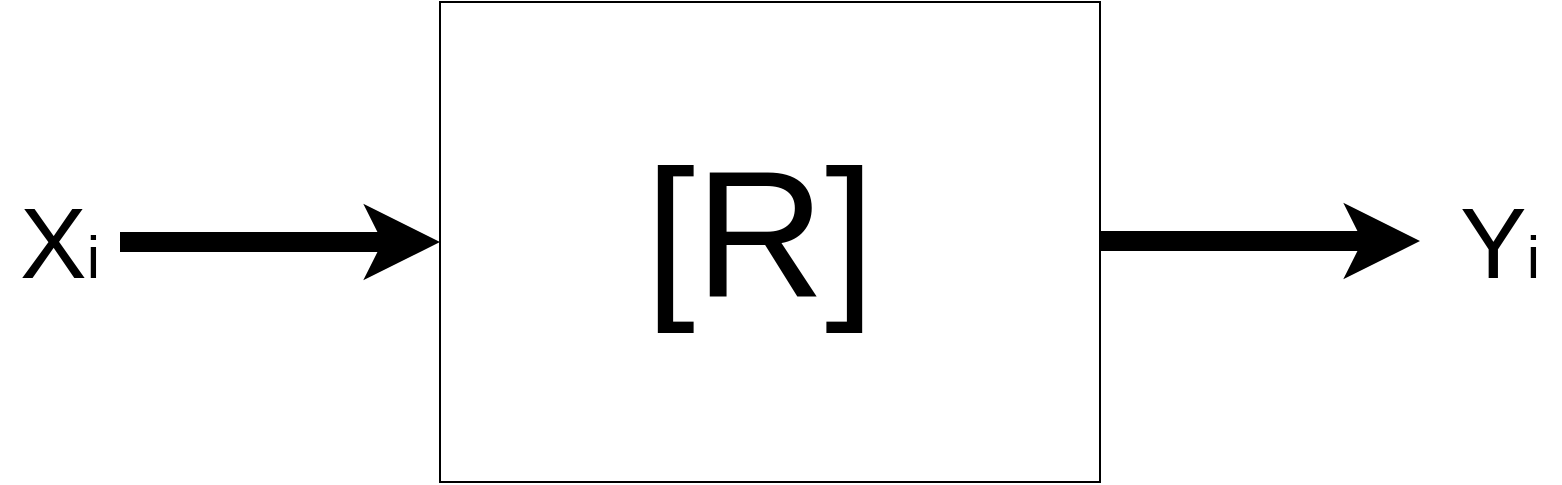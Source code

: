 <mxfile version="22.1.5" type="github">
  <diagram name="Page-1" id="T__osC1627-i-bKul1MR">
    <mxGraphModel dx="1360" dy="915" grid="1" gridSize="10" guides="1" tooltips="1" connect="1" arrows="1" fold="1" page="1" pageScale="1" pageWidth="850" pageHeight="1100" math="0" shadow="0">
      <root>
        <mxCell id="0" />
        <mxCell id="1" parent="0" />
        <mxCell id="b546K6bHCmlSZiXpebwl-2" value="" style="rounded=0;whiteSpace=wrap;html=1;" vertex="1" parent="1">
          <mxGeometry x="320" y="280" width="330" height="240" as="geometry" />
        </mxCell>
        <mxCell id="b546K6bHCmlSZiXpebwl-3" value="" style="endArrow=classic;html=1;rounded=0;entryX=0;entryY=0.5;entryDx=0;entryDy=0;strokeWidth=10;" edge="1" parent="1" target="b546K6bHCmlSZiXpebwl-2">
          <mxGeometry width="50" height="50" relative="1" as="geometry">
            <mxPoint x="160" y="400" as="sourcePoint" />
            <mxPoint x="340" y="630" as="targetPoint" />
          </mxGeometry>
        </mxCell>
        <mxCell id="b546K6bHCmlSZiXpebwl-7" value="" style="endArrow=classic;html=1;rounded=0;entryX=0;entryY=0.5;entryDx=0;entryDy=0;strokeWidth=10;" edge="1" parent="1">
          <mxGeometry width="50" height="50" relative="1" as="geometry">
            <mxPoint x="650" y="399.5" as="sourcePoint" />
            <mxPoint x="810" y="399.5" as="targetPoint" />
          </mxGeometry>
        </mxCell>
        <mxCell id="b546K6bHCmlSZiXpebwl-8" value="&lt;font style=&quot;font-size: 90px;&quot;&gt;[R]&lt;/font&gt;" style="text;strokeColor=none;align=center;fillColor=none;html=1;verticalAlign=middle;whiteSpace=wrap;rounded=0;" vertex="1" parent="1">
          <mxGeometry x="450" y="380" width="60" height="30" as="geometry" />
        </mxCell>
        <mxCell id="b546K6bHCmlSZiXpebwl-9" value="&lt;font style=&quot;font-size: 50px;&quot;&gt;X&lt;/font&gt;&lt;font style=&quot;font-size: 30px;&quot;&gt;i&lt;/font&gt;" style="text;strokeColor=none;align=center;fillColor=none;html=1;verticalAlign=middle;whiteSpace=wrap;rounded=0;" vertex="1" parent="1">
          <mxGeometry x="100" y="385" width="60" height="30" as="geometry" />
        </mxCell>
        <mxCell id="b546K6bHCmlSZiXpebwl-10" value="&lt;font style=&quot;font-size: 50px;&quot;&gt;Y&lt;/font&gt;&lt;font style=&quot;font-size: 30px;&quot;&gt;i&lt;/font&gt;" style="text;strokeColor=none;align=center;fillColor=none;html=1;verticalAlign=middle;whiteSpace=wrap;rounded=0;" vertex="1" parent="1">
          <mxGeometry x="820" y="385" width="60" height="30" as="geometry" />
        </mxCell>
      </root>
    </mxGraphModel>
  </diagram>
</mxfile>
